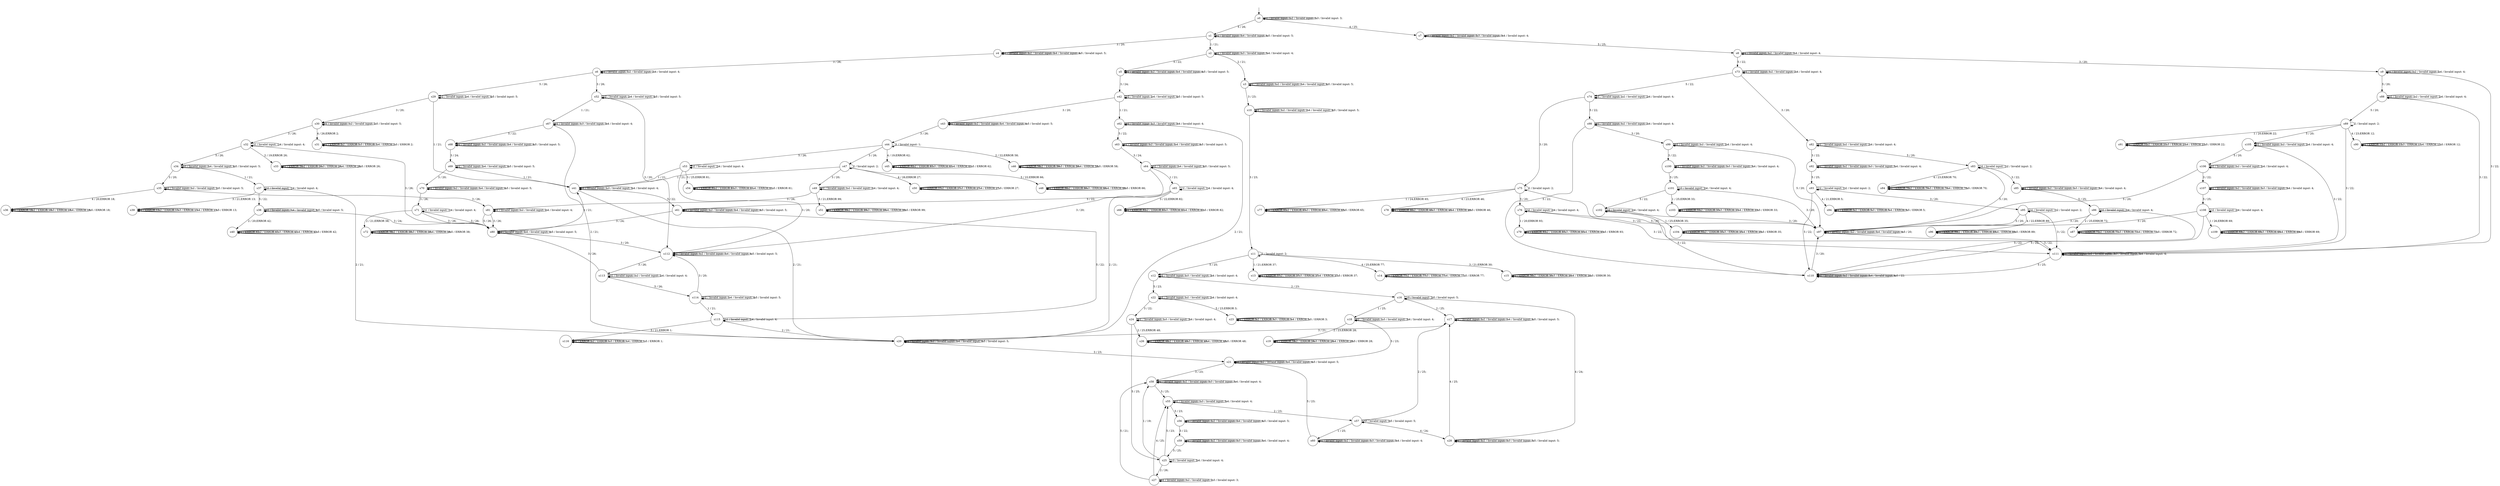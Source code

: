 digraph g {
__start0 [label="" shape="none"];

	s0 [shape="circle" label="s0"];
	s1 [shape="circle" label="s1"];
	s2 [shape="circle" label="s2"];
	s3 [shape="circle" label="s3"];
	s4 [shape="circle" label="s4"];
	s5 [shape="circle" label="s5"];
	s6 [shape="circle" label="s6"];
	s7 [shape="circle" label="s7"];
	s8 [shape="circle" label="s8"];
	s9 [shape="circle" label="s9"];
	s10 [shape="circle" label="s10"];
	s11 [shape="circle" label="s11"];
	s12 [shape="circle" label="s12"];
	s13 [shape="circle" label="s13"];
	s14 [shape="circle" label="s14"];
	s15 [shape="circle" label="s15"];
	s16 [shape="circle" label="s16"];
	s17 [shape="circle" label="s17"];
	s18 [shape="circle" label="s18"];
	s19 [shape="circle" label="s19"];
	s20 [shape="circle" label="s20"];
	s21 [shape="circle" label="s21"];
	s22 [shape="circle" label="s22"];
	s23 [shape="circle" label="s23"];
	s24 [shape="circle" label="s24"];
	s25 [shape="circle" label="s25"];
	s26 [shape="circle" label="s26"];
	s27 [shape="circle" label="s27"];
	s28 [shape="circle" label="s28"];
	s29 [shape="circle" label="s29"];
	s30 [shape="circle" label="s30"];
	s31 [shape="circle" label="s31"];
	s32 [shape="circle" label="s32"];
	s33 [shape="circle" label="s33"];
	s34 [shape="circle" label="s34"];
	s35 [shape="circle" label="s35"];
	s36 [shape="circle" label="s36"];
	s37 [shape="circle" label="s37"];
	s38 [shape="circle" label="s38"];
	s39 [shape="circle" label="s39"];
	s40 [shape="circle" label="s40"];
	s41 [shape="circle" label="s41"];
	s42 [shape="circle" label="s42"];
	s43 [shape="circle" label="s43"];
	s44 [shape="circle" label="s44"];
	s45 [shape="circle" label="s45"];
	s46 [shape="circle" label="s46"];
	s47 [shape="circle" label="s47"];
	s48 [shape="circle" label="s48"];
	s49 [shape="circle" label="s49"];
	s50 [shape="circle" label="s50"];
	s51 [shape="circle" label="s51"];
	s52 [shape="circle" label="s52"];
	s53 [shape="circle" label="s53"];
	s54 [shape="circle" label="s54"];
	s55 [shape="circle" label="s55"];
	s56 [shape="circle" label="s56"];
	s57 [shape="circle" label="s57"];
	s58 [shape="circle" label="s58"];
	s59 [shape="circle" label="s59"];
	s60 [shape="circle" label="s60"];
	s61 [shape="circle" label="s61"];
	s62 [shape="circle" label="s62"];
	s63 [shape="circle" label="s63"];
	s64 [shape="circle" label="s64"];
	s65 [shape="circle" label="s65"];
	s66 [shape="circle" label="s66"];
	s67 [shape="circle" label="s67"];
	s68 [shape="circle" label="s68"];
	s69 [shape="circle" label="s69"];
	s70 [shape="circle" label="s70"];
	s71 [shape="circle" label="s71"];
	s72 [shape="circle" label="s72"];
	s73 [shape="circle" label="s73"];
	s74 [shape="circle" label="s74"];
	s75 [shape="circle" label="s75"];
	s76 [shape="circle" label="s76"];
	s77 [shape="circle" label="s77"];
	s78 [shape="circle" label="s78"];
	s79 [shape="circle" label="s79"];
	s80 [shape="circle" label="s80"];
	s81 [shape="circle" label="s81"];
	s82 [shape="circle" label="s82"];
	s83 [shape="circle" label="s83"];
	s84 [shape="circle" label="s84"];
	s85 [shape="circle" label="s85"];
	s86 [shape="circle" label="s86"];
	s87 [shape="circle" label="s87"];
	s88 [shape="circle" label="s88"];
	s89 [shape="circle" label="s89"];
	s90 [shape="circle" label="s90"];
	s91 [shape="circle" label="s91"];
	s92 [shape="circle" label="s92"];
	s93 [shape="circle" label="s93"];
	s94 [shape="circle" label="s94"];
	s95 [shape="circle" label="s95"];
	s96 [shape="circle" label="s96"];
	s97 [shape="circle" label="s97"];
	s98 [shape="circle" label="s98"];
	s99 [shape="circle" label="s99"];
	s100 [shape="circle" label="s100"];
	s101 [shape="circle" label="s101"];
	s102 [shape="circle" label="s102"];
	s103 [shape="circle" label="s103"];
	s104 [shape="circle" label="s104"];
	s105 [shape="circle" label="s105"];
	s106 [shape="circle" label="s106"];
	s107 [shape="circle" label="s107"];
	s108 [shape="circle" label="s108"];
	s109 [shape="circle" label="s109"];
	s110 [shape="circle" label="s110"];
	s111 [shape="circle" label="s111"];
	s112 [shape="circle" label="s112"];
	s113 [shape="circle" label="s113"];
	s114 [shape="circle" label="s114"];
	s115 [shape="circle" label="s115"];
	s116 [shape="circle" label="s116"];
	s0 -> s0 [label="1 / Invalid input: 1;"];
	s0 -> s0 [label="2 / Invalid input: 2;"];
	s0 -> s0 [label="3 / Invalid input: 3;"];
	s0 -> s7 [label="4 / 25;"];
	s0 -> s1 [label="5 / 26;"];
	s1 -> s2 [label="1 / 21;"];
	s1 -> s1 [label="2 / Invalid input: 2;"];
	s1 -> s4 [label="3 / 20;"];
	s1 -> s1 [label="4 / Invalid input: 4;"];
	s1 -> s1 [label="5 / Invalid input: 5;"];
	s2 -> s2 [label="1 / Invalid input: 1;"];
	s2 -> s3 [label="2 / 21;"];
	s2 -> s2 [label="3 / Invalid input: 3;"];
	s2 -> s2 [label="4 / Invalid input: 4;"];
	s2 -> s5 [label="5 / 22;"];
	s3 -> s3 [label="1 / Invalid input: 1;"];
	s3 -> s3 [label="2 / Invalid input: 2;"];
	s3 -> s10 [label="3 / 23;"];
	s3 -> s3 [label="4 / Invalid input: 4;"];
	s3 -> s3 [label="5 / Invalid input: 5;"];
	s4 -> s4 [label="1 / Invalid input: 1;"];
	s4 -> s4 [label="2 / Invalid input: 2;"];
	s4 -> s6 [label="3 / 26;"];
	s4 -> s4 [label="4 / Invalid input: 4;"];
	s4 -> s4 [label="5 / Invalid input: 5;"];
	s5 -> s5 [label="1 / Invalid input: 1;"];
	s5 -> s5 [label="2 / Invalid input: 2;"];
	s5 -> s42 [label="3 / 24;"];
	s5 -> s5 [label="4 / Invalid input: 4;"];
	s5 -> s5 [label="5 / Invalid input: 5;"];
	s6 -> s6 [label="1 / Invalid input: 1;"];
	s6 -> s6 [label="2 / Invalid input: 2;"];
	s6 -> s52 [label="3 / 26;"];
	s6 -> s6 [label="4 / Invalid input: 4;"];
	s6 -> s29 [label="5 / 26;"];
	s7 -> s7 [label="1 / Invalid input: 1;"];
	s7 -> s7 [label="2 / Invalid input: 2;"];
	s7 -> s7 [label="3 / Invalid input: 3;"];
	s7 -> s7 [label="4 / Invalid input: 4;"];
	s7 -> s8 [label="5 / 25;"];
	s8 -> s8 [label="1 / Invalid input: 1;"];
	s8 -> s8 [label="2 / Invalid input: 2;"];
	s8 -> s9 [label="3 / 20;"];
	s8 -> s8 [label="4 / Invalid input: 4;"];
	s8 -> s73 [label="5 / 22;"];
	s9 -> s9 [label="1 / Invalid input: 1;"];
	s9 -> s9 [label="2 / Invalid input: 2;"];
	s9 -> s111 [label="3 / 22;"];
	s9 -> s9 [label="4 / Invalid input: 4;"];
	s9 -> s88 [label="5 / 20;"];
	s10 -> s10 [label="1 / Invalid input: 1;"];
	s10 -> s10 [label="2 / Invalid input: 2;"];
	s10 -> s11 [label="3 / 23;"];
	s10 -> s10 [label="4 / Invalid input: 4;"];
	s10 -> s10 [label="5 / Invalid input: 5;"];
	s11 -> s13 [label="1 / 21;ERROR 37;"];
	s11 -> s11 [label="2 / Invalid input: 2;"];
	s11 -> s15 [label="3 / 21;ERROR 30;"];
	s11 -> s14 [label="4 / 25;ERROR 77;"];
	s11 -> s12 [label="5 / 25;"];
	s12 -> s12 [label="1 / Invalid input: 1;"];
	s12 -> s16 [label="2 / 23;"];
	s12 -> s12 [label="3 / Invalid input: 3;"];
	s12 -> s12 [label="4 / Invalid input: 4;"];
	s12 -> s22 [label="5 / 23;"];
	s13 -> s13 [label="1 / ERROR 37;"];
	s13 -> s13 [label="2 / ERROR 37;"];
	s13 -> s13 [label="3 / ERROR 37;"];
	s13 -> s13 [label="4 / ERROR 37;"];
	s13 -> s13 [label="5 / ERROR 37;"];
	s14 -> s14 [label="1 / ERROR 77;"];
	s14 -> s14 [label="2 / ERROR 77;"];
	s14 -> s14 [label="3 / ERROR 77;"];
	s14 -> s14 [label="4 / ERROR 77;"];
	s14 -> s14 [label="5 / ERROR 77;"];
	s15 -> s15 [label="1 / ERROR 30;"];
	s15 -> s15 [label="2 / ERROR 30;"];
	s15 -> s15 [label="3 / ERROR 30;"];
	s15 -> s15 [label="4 / ERROR 30;"];
	s15 -> s15 [label="5 / ERROR 30;"];
	s16 -> s18 [label="1 / 25;"];
	s16 -> s17 [label="2 / 25;"];
	s16 -> s16 [label="3 / Invalid input: 3;"];
	s16 -> s28 [label="4 / 24;"];
	s16 -> s16 [label="5 / Invalid input: 5;"];
	s17 -> s17 [label="1 / Invalid input: 1;"];
	s17 -> s17 [label="2 / Invalid input: 2;"];
	s17 -> s20 [label="3 / 21;"];
	s17 -> s17 [label="4 / Invalid input: 4;"];
	s17 -> s17 [label="5 / Invalid input: 5;"];
	s18 -> s18 [label="1 / Invalid input: 1;"];
	s18 -> s19 [label="2 / 23;ERROR 28;"];
	s18 -> s18 [label="3 / Invalid input: 3;"];
	s18 -> s18 [label="4 / Invalid input: 4;"];
	s18 -> s21 [label="5 / 23;"];
	s19 -> s19 [label="1 / ERROR 28;"];
	s19 -> s19 [label="2 / ERROR 28;"];
	s19 -> s19 [label="3 / ERROR 28;"];
	s19 -> s19 [label="4 / ERROR 28;"];
	s19 -> s19 [label="5 / ERROR 28;"];
	s20 -> s20 [label="1 / Invalid input: 1;"];
	s20 -> s20 [label="2 / Invalid input: 2;"];
	s20 -> s21 [label="3 / 23;"];
	s20 -> s20 [label="4 / Invalid input: 4;"];
	s20 -> s20 [label="5 / Invalid input: 5;"];
	s21 -> s21 [label="1 / Invalid input: 1;"];
	s21 -> s21 [label="2 / Invalid input: 2;"];
	s21 -> s58 [label="3 / 23;"];
	s21 -> s21 [label="4 / Invalid input: 4;"];
	s21 -> s21 [label="5 / Invalid input: 5;"];
	s22 -> s22 [label="1 / Invalid input: 1;"];
	s22 -> s22 [label="2 / Invalid input: 2;"];
	s22 -> s24 [label="3 / 22;"];
	s22 -> s22 [label="4 / Invalid input: 4;"];
	s22 -> s23 [label="5 / 23;ERROR 3;"];
	s23 -> s23 [label="1 / ERROR 3;"];
	s23 -> s23 [label="2 / ERROR 3;"];
	s23 -> s23 [label="3 / ERROR 3;"];
	s23 -> s23 [label="4 / ERROR 3;"];
	s23 -> s23 [label="5 / ERROR 3;"];
	s24 -> s24 [label="1 / Invalid input: 1;"];
	s24 -> s26 [label="2 / 25;ERROR 48;"];
	s24 -> s24 [label="3 / Invalid input: 3;"];
	s24 -> s24 [label="4 / Invalid input: 4;"];
	s24 -> s25 [label="5 / 25;"];
	s25 -> s58 [label="1 / 19;"];
	s25 -> s27 [label="2 / 26;"];
	s25 -> s25 [label="3 / Invalid input: 3;"];
	s25 -> s25 [label="4 / Invalid input: 4;"];
	s25 -> s55 [label="5 / 23;"];
	s26 -> s26 [label="1 / ERROR 48;"];
	s26 -> s26 [label="2 / ERROR 48;"];
	s26 -> s26 [label="3 / ERROR 48;"];
	s26 -> s26 [label="4 / ERROR 48;"];
	s26 -> s26 [label="5 / ERROR 48;"];
	s27 -> s27 [label="1 / Invalid input: 1;"];
	s27 -> s27 [label="2 / Invalid input: 2;"];
	s27 -> s27 [label="3 / Invalid input: 3;"];
	s27 -> s55 [label="4 / 25;"];
	s27 -> s58 [label="5 / 21;"];
	s28 -> s28 [label="1 / Invalid input: 1;"];
	s28 -> s28 [label="2 / Invalid input: 2;"];
	s28 -> s28 [label="3 / Invalid input: 3;"];
	s28 -> s17 [label="4 / 25;"];
	s28 -> s28 [label="5 / Invalid input: 5;"];
	s29 -> s41 [label="1 / 21;"];
	s29 -> s29 [label="2 / Invalid input: 2;"];
	s29 -> s30 [label="3 / 20;"];
	s29 -> s29 [label="4 / Invalid input: 4;"];
	s29 -> s29 [label="5 / Invalid input: 5;"];
	s30 -> s30 [label="1 / Invalid input: 1;"];
	s30 -> s30 [label="2 / Invalid input: 2;"];
	s30 -> s32 [label="3 / 26;"];
	s30 -> s31 [label="4 / 26;ERROR 2;"];
	s30 -> s30 [label="5 / Invalid input: 5;"];
	s31 -> s31 [label="1 / ERROR 2;"];
	s31 -> s31 [label="2 / ERROR 2;"];
	s31 -> s31 [label="3 / ERROR 2;"];
	s31 -> s31 [label="4 / ERROR 2;"];
	s31 -> s31 [label="5 / ERROR 2;"];
	s32 -> s32 [label="1 / Invalid input: 1;"];
	s32 -> s33 [label="2 / 19;ERROR 26;"];
	s32 -> s80 [label="3 / 26;"];
	s32 -> s32 [label="4 / Invalid input: 4;"];
	s32 -> s34 [label="5 / 26;"];
	s33 -> s33 [label="1 / ERROR 26;"];
	s33 -> s33 [label="2 / ERROR 26;"];
	s33 -> s33 [label="3 / ERROR 26;"];
	s33 -> s33 [label="4 / ERROR 26;"];
	s33 -> s33 [label="5 / ERROR 26;"];
	s34 -> s37 [label="1 / 21;"];
	s34 -> s34 [label="2 / Invalid input: 2;"];
	s34 -> s35 [label="3 / 20;"];
	s34 -> s34 [label="4 / Invalid input: 4;"];
	s34 -> s34 [label="5 / Invalid input: 5;"];
	s35 -> s35 [label="1 / Invalid input: 1;"];
	s35 -> s35 [label="2 / Invalid input: 2;"];
	s35 -> s81 [label="3 / 26;"];
	s35 -> s36 [label="4 / 20;ERROR 18;"];
	s35 -> s35 [label="5 / Invalid input: 5;"];
	s36 -> s36 [label="1 / ERROR 18;"];
	s36 -> s36 [label="2 / ERROR 18;"];
	s36 -> s36 [label="3 / ERROR 18;"];
	s36 -> s36 [label="4 / ERROR 18;"];
	s36 -> s36 [label="5 / ERROR 18;"];
	s37 -> s37 [label="1 / Invalid input: 1;"];
	s37 -> s20 [label="2 / 21;"];
	s37 -> s39 [label="3 / 21;ERROR 13;"];
	s37 -> s37 [label="4 / Invalid input: 4;"];
	s37 -> s38 [label="5 / 22;"];
	s38 -> s38 [label="1 / Invalid input: 1;"];
	s38 -> s40 [label="2 / 20;ERROR 42;"];
	s38 -> s80 [label="3 / 24;"];
	s38 -> s38 [label="4 / Invalid input: 4;"];
	s38 -> s38 [label="5 / Invalid input: 5;"];
	s39 -> s39 [label="1 / ERROR 13;"];
	s39 -> s39 [label="2 / ERROR 13;"];
	s39 -> s39 [label="3 / ERROR 13;"];
	s39 -> s39 [label="4 / ERROR 13;"];
	s39 -> s39 [label="5 / ERROR 13;"];
	s40 -> s40 [label="1 / ERROR 42;"];
	s40 -> s40 [label="2 / ERROR 42;"];
	s40 -> s40 [label="3 / ERROR 42;"];
	s40 -> s40 [label="4 / ERROR 42;"];
	s40 -> s40 [label="5 / ERROR 42;"];
	s41 -> s41 [label="1 / Invalid input: 1;"];
	s41 -> s20 [label="2 / 21;"];
	s41 -> s41 [label="3 / Invalid input: 3;"];
	s41 -> s41 [label="4 / Invalid input: 4;"];
	s41 -> s61 [label="5 / 22;"];
	s42 -> s62 [label="1 / 21;"];
	s42 -> s42 [label="2 / Invalid input: 2;"];
	s42 -> s43 [label="3 / 20;"];
	s42 -> s42 [label="4 / Invalid input: 4;"];
	s42 -> s42 [label="5 / Invalid input: 5;"];
	s43 -> s43 [label="1 / Invalid input: 1;"];
	s43 -> s43 [label="2 / Invalid input: 2;"];
	s43 -> s44 [label="3 / 26;"];
	s43 -> s43 [label="4 / Invalid input: 4;"];
	s43 -> s43 [label="5 / Invalid input: 5;"];
	s44 -> s44 [label="1 / Invalid input: 1;"];
	s44 -> s46 [label="2 / 22;ERROR 58;"];
	s44 -> s47 [label="3 / 26;"];
	s44 -> s45 [label="4 / 19;ERROR 62;"];
	s44 -> s53 [label="5 / 26;"];
	s45 -> s45 [label="1 / ERROR 62;"];
	s45 -> s45 [label="2 / ERROR 62;"];
	s45 -> s45 [label="3 / ERROR 62;"];
	s45 -> s45 [label="4 / ERROR 62;"];
	s45 -> s45 [label="5 / ERROR 62;"];
	s46 -> s46 [label="1 / ERROR 58;"];
	s46 -> s46 [label="2 / ERROR 58;"];
	s46 -> s46 [label="3 / ERROR 58;"];
	s46 -> s46 [label="4 / ERROR 58;"];
	s46 -> s46 [label="5 / ERROR 58;"];
	s47 -> s41 [label="1 / 21;"];
	s47 -> s47 [label="2 / Invalid input: 2;"];
	s47 -> s49 [label="3 / 20;"];
	s47 -> s50 [label="4 / 26;ERROR 27;"];
	s47 -> s48 [label="5 / 22;ERROR 66;"];
	s48 -> s48 [label="1 / ERROR 66;"];
	s48 -> s48 [label="2 / ERROR 66;"];
	s48 -> s48 [label="3 / ERROR 66;"];
	s48 -> s48 [label="4 / ERROR 66;"];
	s48 -> s48 [label="5 / ERROR 66;"];
	s49 -> s49 [label="1 / Invalid input: 1;"];
	s49 -> s49 [label="2 / Invalid input: 2;"];
	s49 -> s81 [label="3 / 26;"];
	s49 -> s49 [label="4 / Invalid input: 4;"];
	s49 -> s51 [label="5 / 21;ERROR 99;"];
	s50 -> s50 [label="1 / ERROR 27;"];
	s50 -> s50 [label="2 / ERROR 27;"];
	s50 -> s50 [label="3 / ERROR 27;"];
	s50 -> s50 [label="4 / ERROR 27;"];
	s50 -> s50 [label="5 / ERROR 27;"];
	s51 -> s51 [label="1 / ERROR 99;"];
	s51 -> s51 [label="2 / ERROR 99;"];
	s51 -> s51 [label="3 / ERROR 99;"];
	s51 -> s51 [label="4 / ERROR 99;"];
	s51 -> s51 [label="5 / ERROR 99;"];
	s52 -> s67 [label="1 / 21;"];
	s52 -> s52 [label="2 / Invalid input: 2;"];
	s52 -> s112 [label="3 / 20;"];
	s52 -> s52 [label="4 / Invalid input: 4;"];
	s52 -> s52 [label="5 / Invalid input: 5;"];
	s53 -> s41 [label="1 / 21;"];
	s53 -> s53 [label="2 / Invalid input: 2;"];
	s53 -> s112 [label="3 / 20;"];
	s53 -> s53 [label="4 / Invalid input: 4;"];
	s53 -> s54 [label="5 / 25;ERROR 81;"];
	s54 -> s54 [label="1 / ERROR 81;"];
	s54 -> s54 [label="2 / ERROR 81;"];
	s54 -> s54 [label="3 / ERROR 81;"];
	s54 -> s54 [label="4 / ERROR 81;"];
	s54 -> s54 [label="5 / ERROR 81;"];
	s55 -> s55 [label="1 / Invalid input: 1;"];
	s55 -> s57 [label="2 / 23;"];
	s55 -> s55 [label="3 / Invalid input: 3;"];
	s55 -> s55 [label="4 / Invalid input: 4;"];
	s55 -> s56 [label="5 / 23;"];
	s56 -> s56 [label="1 / Invalid input: 1;"];
	s56 -> s56 [label="2 / Invalid input: 2;"];
	s56 -> s59 [label="3 / 22;"];
	s56 -> s56 [label="4 / Invalid input: 4;"];
	s56 -> s56 [label="5 / Invalid input: 5;"];
	s57 -> s60 [label="1 / 25;"];
	s57 -> s17 [label="2 / 25;"];
	s57 -> s57 [label="3 / Invalid input: 3;"];
	s57 -> s28 [label="4 / 24;"];
	s57 -> s57 [label="5 / Invalid input: 5;"];
	s58 -> s58 [label="1 / Invalid input: 1;"];
	s58 -> s58 [label="2 / Invalid input: 2;"];
	s58 -> s58 [label="3 / Invalid input: 3;"];
	s58 -> s58 [label="4 / Invalid input: 4;"];
	s58 -> s55 [label="5 / 25;"];
	s59 -> s59 [label="1 / Invalid input: 1;"];
	s59 -> s59 [label="2 / Invalid input: 2;"];
	s59 -> s59 [label="3 / Invalid input: 3;"];
	s59 -> s59 [label="4 / Invalid input: 4;"];
	s59 -> s25 [label="5 / 25;"];
	s60 -> s60 [label="1 / Invalid input: 1;"];
	s60 -> s60 [label="2 / Invalid input: 2;"];
	s60 -> s60 [label="3 / Invalid input: 3;"];
	s60 -> s60 [label="4 / Invalid input: 4;"];
	s60 -> s21 [label="5 / 23;"];
	s61 -> s61 [label="1 / Invalid input: 1;"];
	s61 -> s61 [label="2 / Invalid input: 2;"];
	s61 -> s80 [label="3 / 24;"];
	s61 -> s61 [label="4 / Invalid input: 4;"];
	s61 -> s61 [label="5 / Invalid input: 5;"];
	s62 -> s62 [label="1 / Invalid input: 1;"];
	s62 -> s20 [label="2 / 21;"];
	s62 -> s62 [label="3 / Invalid input: 3;"];
	s62 -> s62 [label="4 / Invalid input: 4;"];
	s62 -> s63 [label="5 / 22;"];
	s63 -> s63 [label="1 / Invalid input: 1;"];
	s63 -> s63 [label="2 / Invalid input: 2;"];
	s63 -> s64 [label="3 / 24;"];
	s63 -> s63 [label="4 / Invalid input: 4;"];
	s63 -> s63 [label="5 / Invalid input: 5;"];
	s64 -> s65 [label="1 / 21;"];
	s64 -> s64 [label="2 / Invalid input: 2;"];
	s64 -> s112 [label="3 / 20;"];
	s64 -> s64 [label="4 / Invalid input: 4;"];
	s64 -> s64 [label="5 / Invalid input: 5;"];
	s65 -> s65 [label="1 / Invalid input: 1;"];
	s65 -> s20 [label="2 / 21;"];
	s65 -> s66 [label="3 / 22;ERROR 82;"];
	s65 -> s65 [label="4 / Invalid input: 4;"];
	s65 -> s61 [label="5 / 22;"];
	s66 -> s66 [label="1 / ERROR 82;"];
	s66 -> s66 [label="2 / ERROR 82;"];
	s66 -> s66 [label="3 / ERROR 82;"];
	s66 -> s66 [label="4 / ERROR 82;"];
	s66 -> s66 [label="5 / ERROR 82;"];
	s67 -> s67 [label="1 / Invalid input: 1;"];
	s67 -> s20 [label="2 / 21;"];
	s67 -> s67 [label="3 / Invalid input: 3;"];
	s67 -> s67 [label="4 / Invalid input: 4;"];
	s67 -> s68 [label="5 / 22;"];
	s68 -> s68 [label="1 / Invalid input: 1;"];
	s68 -> s68 [label="2 / Invalid input: 2;"];
	s68 -> s69 [label="3 / 24;"];
	s68 -> s68 [label="4 / Invalid input: 4;"];
	s68 -> s68 [label="5 / Invalid input: 5;"];
	s69 -> s41 [label="1 / 21;"];
	s69 -> s69 [label="2 / Invalid input: 2;"];
	s69 -> s70 [label="3 / 20;"];
	s69 -> s69 [label="4 / Invalid input: 4;"];
	s69 -> s69 [label="5 / Invalid input: 5;"];
	s70 -> s70 [label="1 / Invalid input: 1;"];
	s70 -> s70 [label="2 / Invalid input: 2;"];
	s70 -> s71 [label="3 / 26;"];
	s70 -> s70 [label="4 / Invalid input: 4;"];
	s70 -> s70 [label="5 / Invalid input: 5;"];
	s71 -> s71 [label="1 / Invalid input: 1;"];
	s71 -> s72 [label="2 / 21;ERROR 38;"];
	s71 -> s80 [label="3 / 26;"];
	s71 -> s71 [label="4 / Invalid input: 4;"];
	s71 -> s80 [label="5 / 26;"];
	s72 -> s72 [label="1 / ERROR 38;"];
	s72 -> s72 [label="2 / ERROR 38;"];
	s72 -> s72 [label="3 / ERROR 38;"];
	s72 -> s72 [label="4 / ERROR 38;"];
	s72 -> s72 [label="5 / ERROR 38;"];
	s73 -> s73 [label="1 / Invalid input: 1;"];
	s73 -> s73 [label="2 / Invalid input: 2;"];
	s73 -> s82 [label="3 / 20;"];
	s73 -> s73 [label="4 / Invalid input: 4;"];
	s73 -> s74 [label="5 / 22;"];
	s74 -> s74 [label="1 / Invalid input: 1;"];
	s74 -> s74 [label="2 / Invalid input: 2;"];
	s74 -> s75 [label="3 / 20;"];
	s74 -> s74 [label="4 / Invalid input: 4;"];
	s74 -> s98 [label="5 / 22;"];
	s75 -> s77 [label="1 / 24;ERROR 65;"];
	s75 -> s75 [label="2 / Invalid input: 2;"];
	s75 -> s111 [label="3 / 22;"];
	s75 -> s78 [label="4 / 23;ERROR 46;"];
	s75 -> s76 [label="5 / 20;"];
	s76 -> s79 [label="1 / 20;ERROR 93;"];
	s76 -> s76 [label="2 / Invalid input: 2;"];
	s76 -> s111 [label="3 / 22;"];
	s76 -> s76 [label="4 / Invalid input: 4;"];
	s76 -> s97 [label="5 / 20;"];
	s77 -> s77 [label="1 / ERROR 65;"];
	s77 -> s77 [label="2 / ERROR 65;"];
	s77 -> s77 [label="3 / ERROR 65;"];
	s77 -> s77 [label="4 / ERROR 65;"];
	s77 -> s77 [label="5 / ERROR 65;"];
	s78 -> s78 [label="1 / ERROR 46;"];
	s78 -> s78 [label="2 / ERROR 46;"];
	s78 -> s78 [label="3 / ERROR 46;"];
	s78 -> s78 [label="4 / ERROR 46;"];
	s78 -> s78 [label="5 / ERROR 46;"];
	s79 -> s79 [label="1 / ERROR 93;"];
	s79 -> s79 [label="2 / ERROR 93;"];
	s79 -> s79 [label="3 / ERROR 93;"];
	s79 -> s79 [label="4 / ERROR 93;"];
	s79 -> s79 [label="5 / ERROR 93;"];
	s80 -> s41 [label="1 / 21;"];
	s80 -> s80 [label="2 / Invalid input: 2;"];
	s80 -> s112 [label="3 / 20;"];
	s80 -> s80 [label="4 / Invalid input: 4;"];
	s80 -> s80 [label="5 / Invalid input: 5;"];
	s81 -> s81 [label="1 / Invalid input: 1;"];
	s81 -> s81 [label="2 / Invalid input: 2;"];
	s81 -> s80 [label="3 / 26;"];
	s81 -> s81 [label="4 / Invalid input: 4;"];
	s81 -> s80 [label="5 / 26;"];
	s82 -> s82 [label="1 / Invalid input: 1;"];
	s82 -> s82 [label="2 / Invalid input: 2;"];
	s82 -> s92 [label="3 / 22;"];
	s82 -> s82 [label="4 / Invalid input: 4;"];
	s82 -> s83 [label="5 / 20;"];
	s83 -> s83 [label="1 / Invalid input: 1;"];
	s83 -> s83 [label="2 / Invalid input: 2;"];
	s83 -> s85 [label="3 / 22;"];
	s83 -> s84 [label="4 / 23;ERROR 70;"];
	s83 -> s97 [label="5 / 20;"];
	s84 -> s84 [label="1 / ERROR 70;"];
	s84 -> s84 [label="2 / ERROR 70;"];
	s84 -> s84 [label="3 / ERROR 70;"];
	s84 -> s84 [label="4 / ERROR 70;"];
	s84 -> s84 [label="5 / ERROR 70;"];
	s85 -> s85 [label="1 / Invalid input: 1;"];
	s85 -> s85 [label="2 / Invalid input: 2;"];
	s85 -> s85 [label="3 / Invalid input: 3;"];
	s85 -> s85 [label="4 / Invalid input: 4;"];
	s85 -> s86 [label="5 / 25;"];
	s86 -> s86 [label="1 / Invalid input: 1;"];
	s86 -> s87 [label="2 / 25;ERROR 72;"];
	s86 -> s97 [label="3 / 20;"];
	s86 -> s86 [label="4 / Invalid input: 4;"];
	s86 -> s110 [label="5 / 22;"];
	s87 -> s87 [label="1 / ERROR 72;"];
	s87 -> s87 [label="2 / ERROR 72;"];
	s87 -> s87 [label="3 / ERROR 72;"];
	s87 -> s87 [label="4 / ERROR 72;"];
	s87 -> s87 [label="5 / ERROR 72;"];
	s88 -> s88 [label="1 / Invalid input: 1;"];
	s88 -> s88 [label="2 / Invalid input: 2;"];
	s88 -> s111 [label="3 / 22;"];
	s88 -> s88 [label="4 / Invalid input: 4;"];
	s88 -> s89 [label="5 / 20;"];
	s89 -> s91 [label="1 / 20;ERROR 22;"];
	s89 -> s89 [label="2 / Invalid input: 2;"];
	s89 -> s111 [label="3 / 22;"];
	s89 -> s90 [label="4 / 23;ERROR 12;"];
	s89 -> s105 [label="5 / 20;"];
	s90 -> s90 [label="1 / ERROR 12;"];
	s90 -> s90 [label="2 / ERROR 12;"];
	s90 -> s90 [label="3 / ERROR 12;"];
	s90 -> s90 [label="4 / ERROR 12;"];
	s90 -> s90 [label="5 / ERROR 12;"];
	s91 -> s91 [label="1 / ERROR 22;"];
	s91 -> s91 [label="2 / ERROR 22;"];
	s91 -> s91 [label="3 / ERROR 22;"];
	s91 -> s91 [label="4 / ERROR 22;"];
	s91 -> s91 [label="5 / ERROR 22;"];
	s92 -> s92 [label="1 / Invalid input: 1;"];
	s92 -> s92 [label="2 / Invalid input: 2;"];
	s92 -> s92 [label="3 / Invalid input: 3;"];
	s92 -> s92 [label="4 / Invalid input: 4;"];
	s92 -> s93 [label="5 / 25;"];
	s93 -> s93 [label="1 / Invalid input: 1;"];
	s93 -> s93 [label="2 / Invalid input: 2;"];
	s93 -> s95 [label="3 / 20;"];
	s93 -> s94 [label="4 / 21;ERROR 5;"];
	s93 -> s110 [label="5 / 22;"];
	s94 -> s94 [label="1 / ERROR 5;"];
	s94 -> s94 [label="2 / ERROR 5;"];
	s94 -> s94 [label="3 / ERROR 5;"];
	s94 -> s94 [label="4 / ERROR 5;"];
	s94 -> s94 [label="5 / ERROR 5;"];
	s95 -> s95 [label="1 / Invalid input: 1;"];
	s95 -> s95 [label="2 / Invalid input: 2;"];
	s95 -> s111 [label="3 / 22;"];
	s95 -> s96 [label="4 / 22;ERROR 89;"];
	s95 -> s97 [label="5 / 20;"];
	s96 -> s96 [label="1 / ERROR 89;"];
	s96 -> s96 [label="2 / ERROR 89;"];
	s96 -> s96 [label="3 / ERROR 89;"];
	s96 -> s96 [label="4 / ERROR 89;"];
	s96 -> s96 [label="5 / ERROR 89;"];
	s97 -> s97 [label="1 / Invalid input: 1;"];
	s97 -> s97 [label="2 / Invalid input: 2;"];
	s97 -> s111 [label="3 / 22;"];
	s97 -> s97 [label="4 / Invalid input: 4;"];
	s97 -> s97 [label="5 / 20;"];
	s98 -> s98 [label="1 / Invalid input: 1;"];
	s98 -> s98 [label="2 / Invalid input: 2;"];
	s98 -> s99 [label="3 / 20;"];
	s98 -> s98 [label="4 / Invalid input: 4;"];
	s98 -> s110 [label="5 / 22;"];
	s99 -> s99 [label="1 / Invalid input: 1;"];
	s99 -> s99 [label="2 / Invalid input: 2;"];
	s99 -> s100 [label="3 / 22;"];
	s99 -> s99 [label="4 / Invalid input: 4;"];
	s99 -> s97 [label="5 / 20;"];
	s100 -> s100 [label="1 / Invalid input: 1;"];
	s100 -> s100 [label="2 / Invalid input: 2;"];
	s100 -> s100 [label="3 / Invalid input: 3;"];
	s100 -> s100 [label="4 / Invalid input: 4;"];
	s100 -> s101 [label="5 / 25;"];
	s101 -> s103 [label="1 / 25;ERROR 33;"];
	s101 -> s101 [label="2 / Invalid input: 2;"];
	s101 -> s97 [label="3 / 20;"];
	s101 -> s101 [label="4 / Invalid input: 4;"];
	s101 -> s102 [label="5 / 22;"];
	s102 -> s104 [label="1 / 25;ERROR 35;"];
	s102 -> s102 [label="2 / Invalid input: 2;"];
	s102 -> s97 [label="3 / 20;"];
	s102 -> s102 [label="4 / Invalid input: 4;"];
	s102 -> s110 [label="5 / 22;"];
	s103 -> s103 [label="1 / ERROR 33;"];
	s103 -> s103 [label="2 / ERROR 33;"];
	s103 -> s103 [label="3 / ERROR 33;"];
	s103 -> s103 [label="4 / ERROR 33;"];
	s103 -> s103 [label="5 / ERROR 33;"];
	s104 -> s104 [label="1 / ERROR 35;"];
	s104 -> s104 [label="2 / ERROR 35;"];
	s104 -> s104 [label="3 / ERROR 35;"];
	s104 -> s104 [label="4 / ERROR 35;"];
	s104 -> s104 [label="5 / ERROR 35;"];
	s105 -> s105 [label="1 / Invalid input: 1;"];
	s105 -> s105 [label="2 / Invalid input: 2;"];
	s105 -> s111 [label="3 / 22;"];
	s105 -> s105 [label="4 / Invalid input: 4;"];
	s105 -> s106 [label="5 / 20;"];
	s106 -> s106 [label="1 / Invalid input: 1;"];
	s106 -> s106 [label="2 / Invalid input: 2;"];
	s106 -> s107 [label="3 / 22;"];
	s106 -> s106 [label="4 / Invalid input: 4;"];
	s106 -> s97 [label="5 / 20;"];
	s107 -> s107 [label="1 / Invalid input: 1;"];
	s107 -> s107 [label="2 / Invalid input: 2;"];
	s107 -> s107 [label="3 / Invalid input: 3;"];
	s107 -> s107 [label="4 / Invalid input: 4;"];
	s107 -> s108 [label="5 / 25;"];
	s108 -> s109 [label="1 / 26;ERROR 69;"];
	s108 -> s108 [label="2 / Invalid input: 2;"];
	s108 -> s97 [label="3 / 20;"];
	s108 -> s108 [label="4 / Invalid input: 4;"];
	s108 -> s110 [label="5 / 22;"];
	s109 -> s109 [label="1 / ERROR 69;"];
	s109 -> s109 [label="2 / ERROR 69;"];
	s109 -> s109 [label="3 / ERROR 69;"];
	s109 -> s109 [label="4 / ERROR 69;"];
	s109 -> s109 [label="5 / ERROR 69;"];
	s110 -> s110 [label="1 / Invalid input: 1;"];
	s110 -> s110 [label="2 / Invalid input: 2;"];
	s110 -> s97 [label="3 / 20;"];
	s110 -> s110 [label="4 / Invalid input: 4;"];
	s110 -> s110 [label="5 / 22;"];
	s111 -> s111 [label="1 / Invalid input: 1;"];
	s111 -> s111 [label="2 / Invalid input: 2;"];
	s111 -> s111 [label="3 / Invalid input: 3;"];
	s111 -> s111 [label="4 / Invalid input: 4;"];
	s111 -> s110 [label="5 / 25;"];
	s112 -> s112 [label="1 / Invalid input: 1;"];
	s112 -> s112 [label="2 / Invalid input: 2;"];
	s112 -> s113 [label="3 / 26;"];
	s112 -> s112 [label="4 / Invalid input: 4;"];
	s112 -> s112 [label="5 / Invalid input: 5;"];
	s113 -> s113 [label="1 / Invalid input: 1;"];
	s113 -> s113 [label="2 / Invalid input: 2;"];
	s113 -> s80 [label="3 / 26;"];
	s113 -> s113 [label="4 / Invalid input: 4;"];
	s113 -> s114 [label="5 / 26;"];
	s114 -> s115 [label="1 / 21;"];
	s114 -> s114 [label="2 / Invalid input: 2;"];
	s114 -> s112 [label="3 / 20;"];
	s114 -> s114 [label="4 / Invalid input: 4;"];
	s114 -> s114 [label="5 / Invalid input: 5;"];
	s115 -> s115 [label="1 / Invalid input: 1;"];
	s115 -> s20 [label="2 / 21;"];
	s115 -> s116 [label="3 / 21;ERROR 1;"];
	s115 -> s115 [label="4 / Invalid input: 4;"];
	s115 -> s61 [label="5 / 22;"];
	s116 -> s116 [label="1 / ERROR 1;"];
	s116 -> s116 [label="2 / ERROR 1;"];
	s116 -> s116 [label="3 / ERROR 1;"];
	s116 -> s116 [label="4 / ERROR 1;"];
	s116 -> s116 [label="5 / ERROR 1;"];

__start0 -> s0;
}
